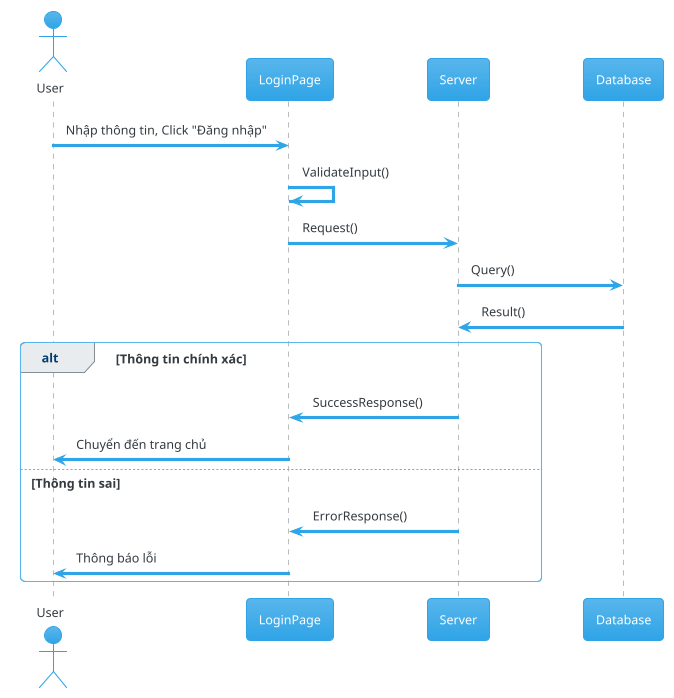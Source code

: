 @startuml login
!theme cerulean

actor       User       as u
participant LoginPage as lp
participant Server as s
participant Database as d

u   -> lp: Nhập thông tin, Click "Đăng nhập"
lp  -> lp: ValidateInput()

lp  -> s: Request()
s   -> d: Query()
d   -> s: Result()

alt Thông tin chính xác
  s   -> lp: SuccessResponse()
  lp  -> u: Chuyển đến trang chủ
else Thông tin sai
  s   -> lp: ErrorResponse()
  lp  -> u: Thông báo lỗi
end

@enduml